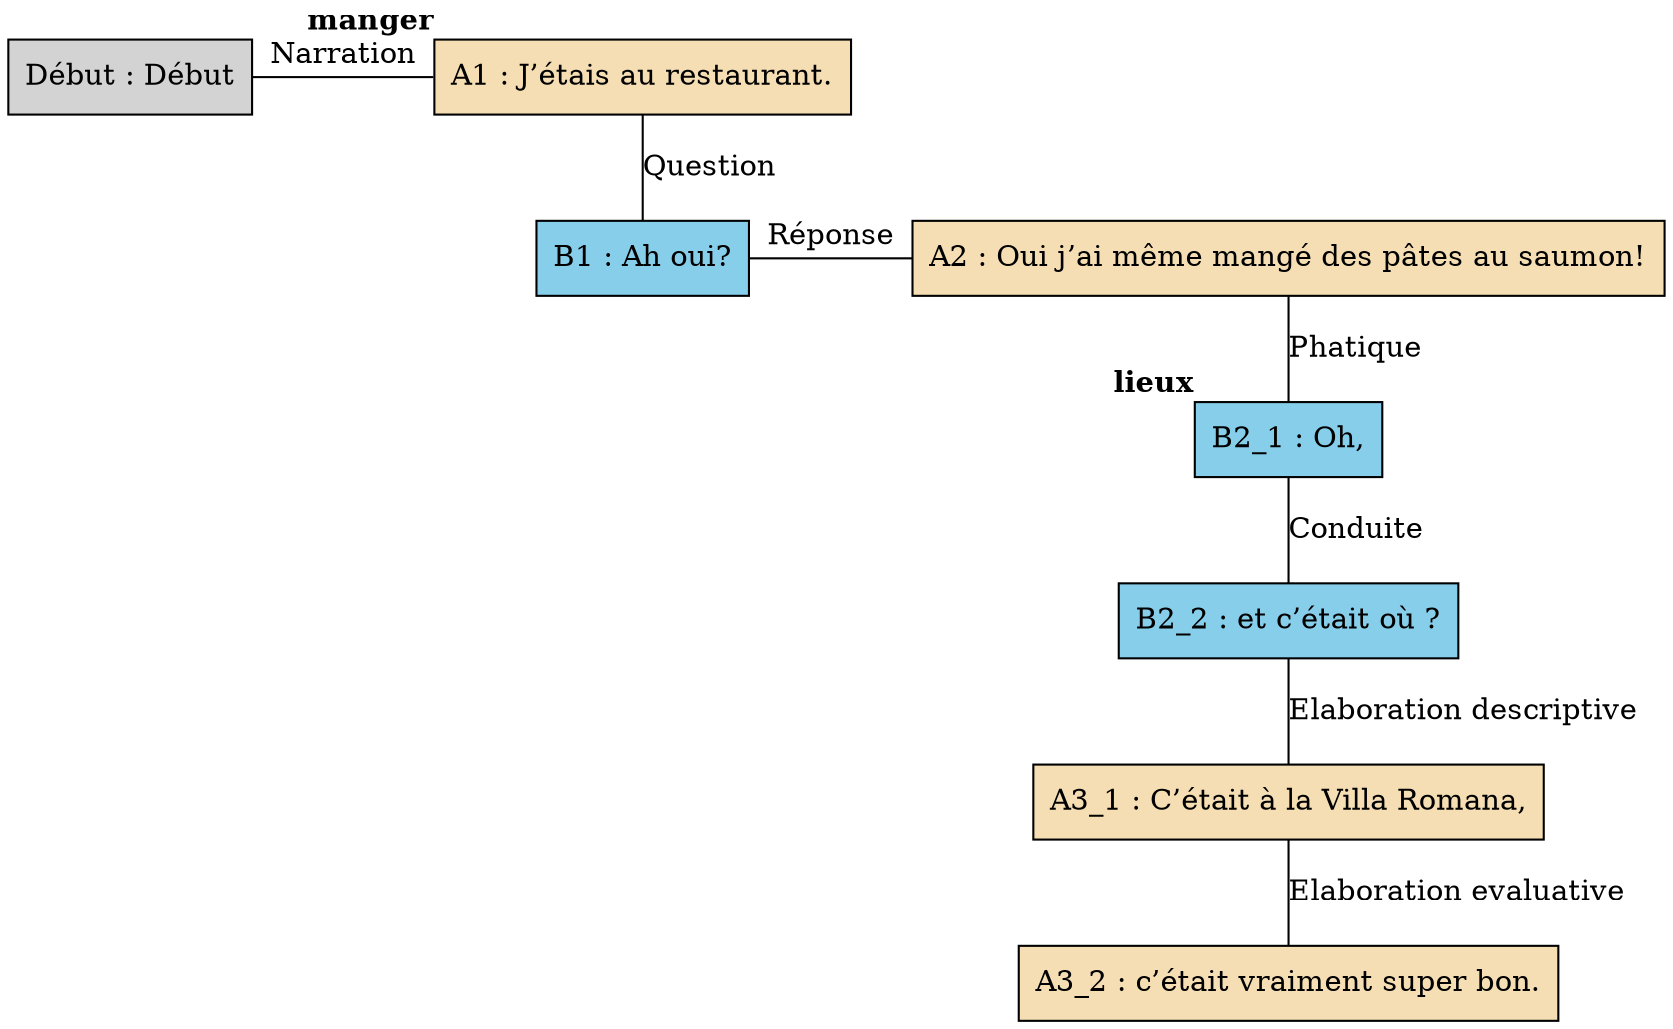 digraph A01 {
	node [shape=box style=filled]
	"Début" [label="Début : Début" xlabel=""]
	A1 [label="A1 : J’étais au restaurant." fillcolor=wheat xlabel=<<B>manger</B>>]
	B1 [label="B1 : Ah oui?" fillcolor=skyblue xlabel=""]
	A2 [label="A2 : Oui j’ai même mangé des pâtes au saumon!" fillcolor=wheat xlabel=""]
	B2_1 [label="B2_1 : Oh," fillcolor=skyblue xlabel=<<B>lieux</B>>]
	B2_2 [label="B2_2 : et c’était où ?" fillcolor=skyblue xlabel=""]
	A3_1 [label="A3_1 : C’était à la Villa Romana," fillcolor=wheat xlabel=""]
	A3_2 [label="A3_2 : c’était vraiment super bon." fillcolor=wheat xlabel=""]
	{
		rank=same
		"Début"
		A1
		"Début" -> A1 [label=Narration dir=none]
	}
	A1 -> B1 [label=Question dir=none]
	{
		rank=same
		B1
		A2
		B1 -> A2 [label="Réponse" dir=none]
	}
	A2 -> B2_1 [label=Phatique dir=none]
	B2_1 -> B2_2 [label=Conduite dir=none]
	B2_2 -> A3_1 [label="Elaboration descriptive" dir=none]
	A3_1 -> A3_2 [label="Elaboration evaluative" dir=none]
}
